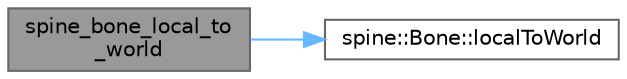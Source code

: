 digraph "spine_bone_local_to_world"
{
 // LATEX_PDF_SIZE
  bgcolor="transparent";
  edge [fontname=Helvetica,fontsize=10,labelfontname=Helvetica,labelfontsize=10];
  node [fontname=Helvetica,fontsize=10,shape=box,height=0.2,width=0.4];
  rankdir="LR";
  Node1 [id="Node000001",label="spine_bone_local_to\l_world",height=0.2,width=0.4,color="gray40", fillcolor="grey60", style="filled", fontcolor="black",tooltip=" "];
  Node1 -> Node2 [id="edge1_Node000001_Node000002",color="steelblue1",style="solid",tooltip=" "];
  Node2 [id="Node000002",label="spine::Bone::localToWorld",height=0.2,width=0.4,color="grey40", fillcolor="white", style="filled",URL="$classspine_1_1_bone.html#ae462bd602ef82c719d5e1835916a55a3",tooltip=" "];
}
